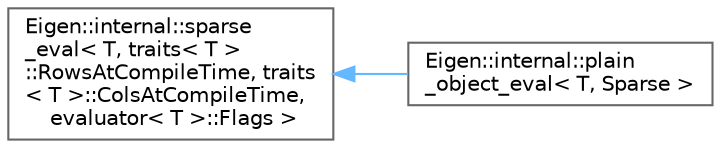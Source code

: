 digraph "类继承关系图"
{
 // LATEX_PDF_SIZE
  bgcolor="transparent";
  edge [fontname=Helvetica,fontsize=10,labelfontname=Helvetica,labelfontsize=10];
  node [fontname=Helvetica,fontsize=10,shape=box,height=0.2,width=0.4];
  rankdir="LR";
  Node0 [id="Node000000",label="Eigen::internal::sparse\l_eval\< T, traits\< T \>\l::RowsAtCompileTime, traits\l\< T \>::ColsAtCompileTime,\l evaluator\< T \>::Flags \>",height=0.2,width=0.4,color="grey40", fillcolor="white", style="filled",URL="$struct_eigen_1_1internal_1_1sparse__eval.html",tooltip=" "];
  Node0 -> Node1 [id="edge4367_Node000000_Node000001",dir="back",color="steelblue1",style="solid",tooltip=" "];
  Node1 [id="Node000001",label="Eigen::internal::plain\l_object_eval\< T, Sparse \>",height=0.2,width=0.4,color="grey40", fillcolor="white", style="filled",URL="$struct_eigen_1_1internal_1_1plain__object__eval_3_01_t_00_01_sparse_01_4.html",tooltip=" "];
}
